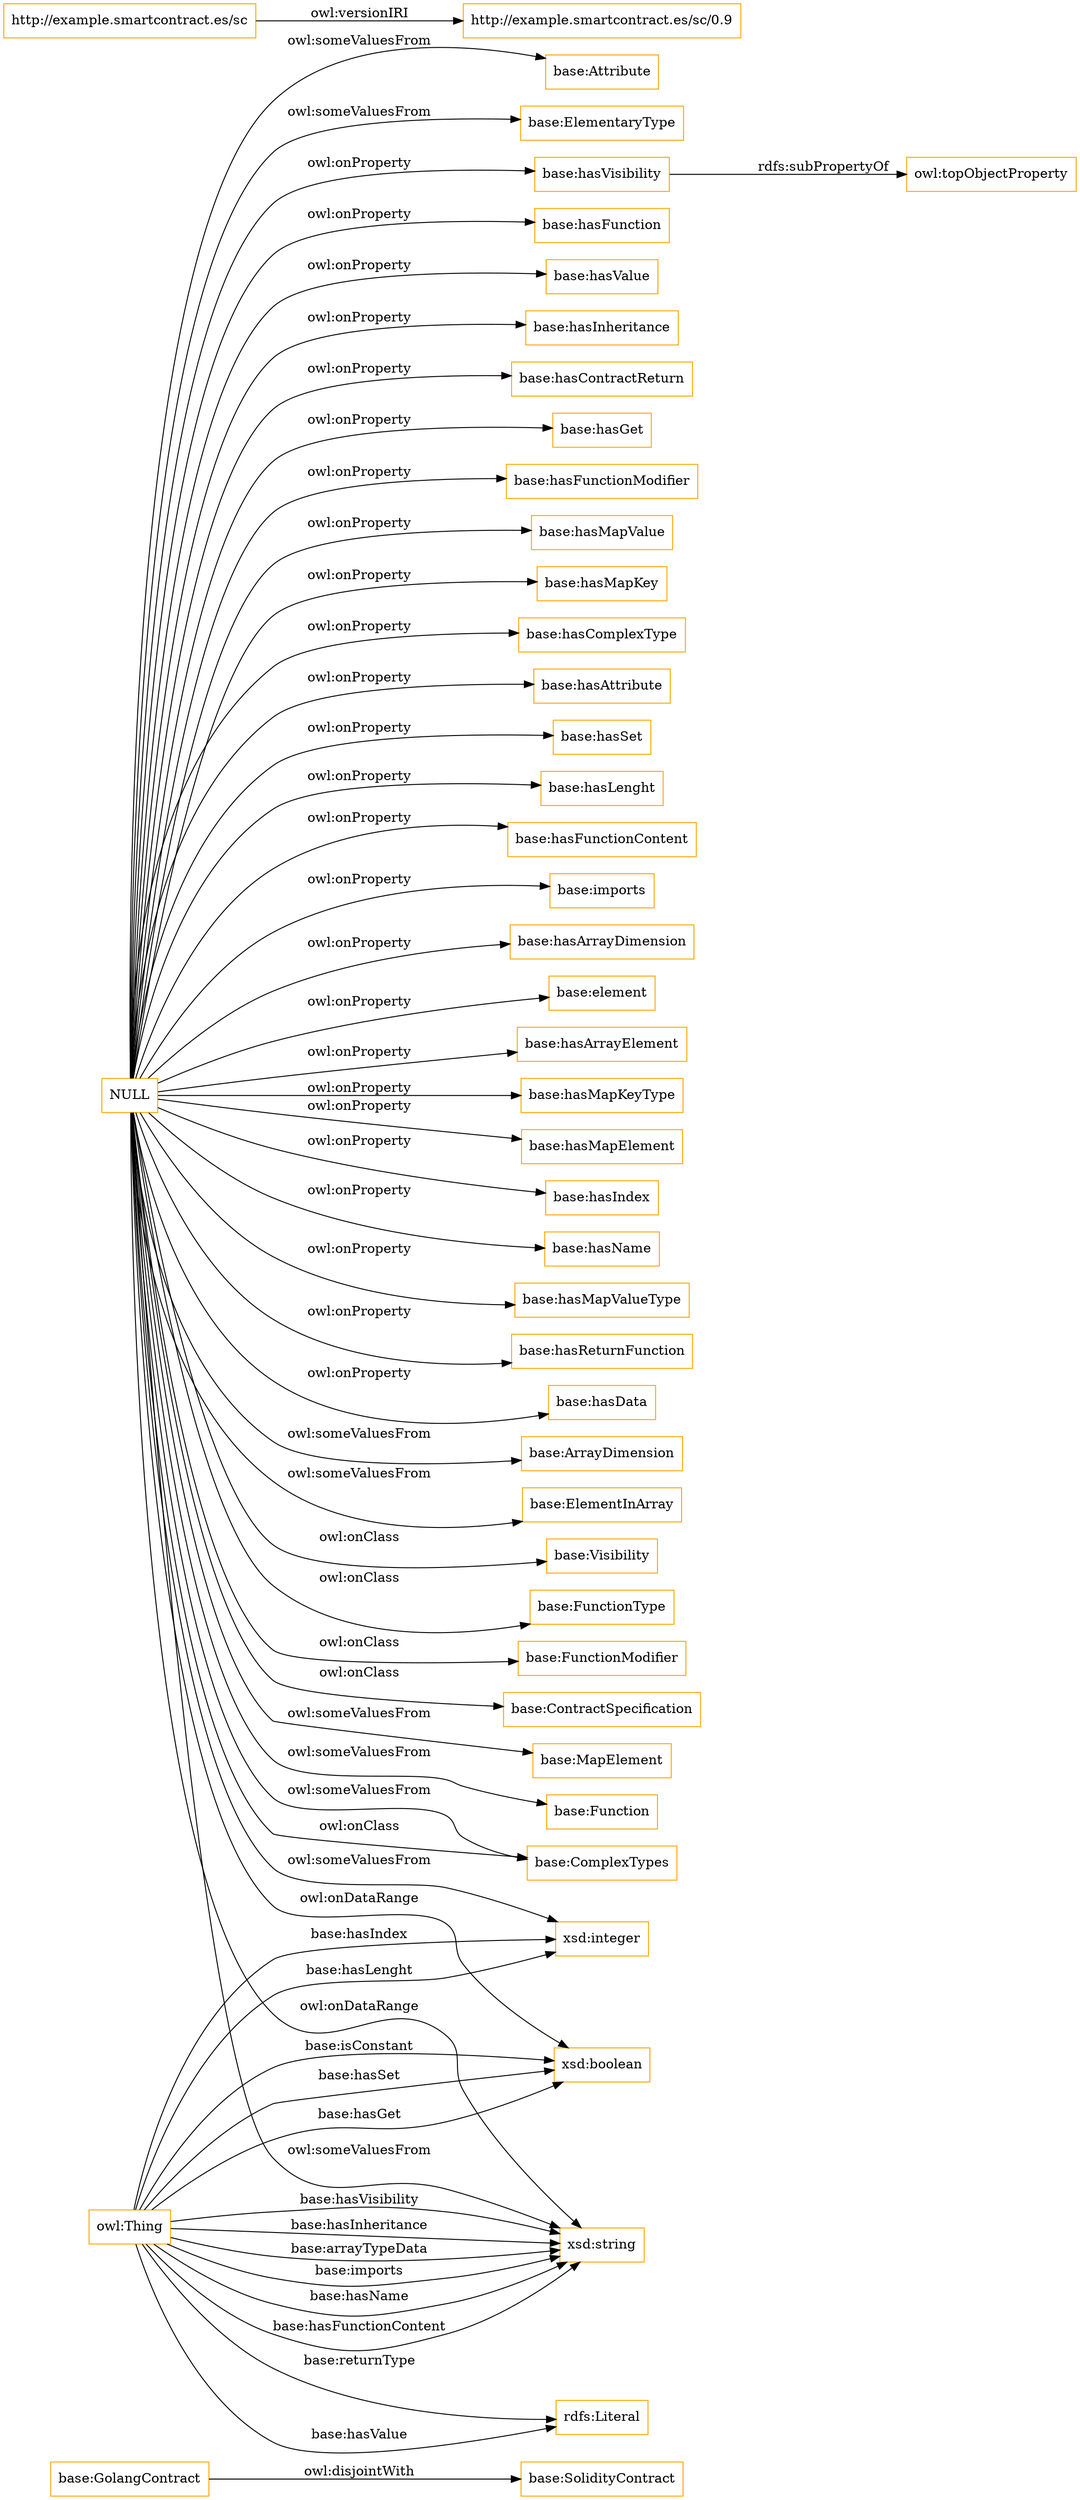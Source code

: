 digraph ar2dtool_diagram { 
rankdir=LR;
size="1501"
node [shape = rectangle, color="orange"]; "base:GolangContract" "base:ArrayDimension" "base:ElementInArray" "base:Visibility" "base:FunctionType" "base:SolidityContract" "base:FunctionModifier" "base:ContractSpecification" "base:MapElement" "base:Function" "base:ComplexTypes" "base:Attribute" "base:ElementaryType" ; /*classes style*/
	"base:hasVisibility" -> "owl:topObjectProperty" [ label = "rdfs:subPropertyOf" ];
	"base:GolangContract" -> "base:SolidityContract" [ label = "owl:disjointWith" ];
	"NULL" -> "base:hasFunction" [ label = "owl:onProperty" ];
	"NULL" -> "base:hasValue" [ label = "owl:onProperty" ];
	"NULL" -> "base:hasInheritance" [ label = "owl:onProperty" ];
	"NULL" -> "base:hasContractReturn" [ label = "owl:onProperty" ];
	"NULL" -> "base:ComplexTypes" [ label = "owl:someValuesFrom" ];
	"NULL" -> "base:hasVisibility" [ label = "owl:onProperty" ];
	"NULL" -> "base:Function" [ label = "owl:someValuesFrom" ];
	"NULL" -> "base:hasGet" [ label = "owl:onProperty" ];
	"NULL" -> "base:hasFunctionModifier" [ label = "owl:onProperty" ];
	"NULL" -> "base:MapElement" [ label = "owl:someValuesFrom" ];
	"NULL" -> "base:hasMapValue" [ label = "owl:onProperty" ];
	"NULL" -> "base:hasMapKey" [ label = "owl:onProperty" ];
	"NULL" -> "base:hasComplexType" [ label = "owl:onProperty" ];
	"NULL" -> "base:ElementInArray" [ label = "owl:someValuesFrom" ];
	"NULL" -> "base:hasAttribute" [ label = "owl:onProperty" ];
	"NULL" -> "base:hasSet" [ label = "owl:onProperty" ];
	"NULL" -> "base:hasLenght" [ label = "owl:onProperty" ];
	"NULL" -> "base:hasFunctionContent" [ label = "owl:onProperty" ];
	"NULL" -> "base:ComplexTypes" [ label = "owl:onClass" ];
	"NULL" -> "base:ElementaryType" [ label = "owl:someValuesFrom" ];
	"NULL" -> "base:imports" [ label = "owl:onProperty" ];
	"NULL" -> "base:hasArrayDimension" [ label = "owl:onProperty" ];
	"NULL" -> "base:ContractSpecification" [ label = "owl:onClass" ];
	"NULL" -> "base:element" [ label = "owl:onProperty" ];
	"NULL" -> "base:hasArrayElement" [ label = "owl:onProperty" ];
	"NULL" -> "base:FunctionType" [ label = "owl:onClass" ];
	"NULL" -> "base:hasMapKeyType" [ label = "owl:onProperty" ];
	"NULL" -> "base:FunctionModifier" [ label = "owl:onClass" ];
	"NULL" -> "base:Visibility" [ label = "owl:onClass" ];
	"NULL" -> "xsd:string" [ label = "owl:onDataRange" ];
	"NULL" -> "base:hasMapElement" [ label = "owl:onProperty" ];
	"NULL" -> "base:hasIndex" [ label = "owl:onProperty" ];
	"NULL" -> "xsd:boolean" [ label = "owl:onDataRange" ];
	"NULL" -> "xsd:integer" [ label = "owl:someValuesFrom" ];
	"NULL" -> "base:hasName" [ label = "owl:onProperty" ];
	"NULL" -> "base:hasMapValueType" [ label = "owl:onProperty" ];
	"NULL" -> "base:ArrayDimension" [ label = "owl:someValuesFrom" ];
	"NULL" -> "base:hasReturnFunction" [ label = "owl:onProperty" ];
	"NULL" -> "base:hasData" [ label = "owl:onProperty" ];
	"NULL" -> "base:Attribute" [ label = "owl:someValuesFrom" ];
	"NULL" -> "xsd:string" [ label = "owl:someValuesFrom" ];
	"http://example.smartcontract.es/sc" -> "http://example.smartcontract.es/sc/0.9" [ label = "owl:versionIRI" ];
	"owl:Thing" -> "xsd:boolean" [ label = "base:hasSet" ];
	"owl:Thing" -> "rdfs:Literal" [ label = "base:hasValue" ];
	"owl:Thing" -> "xsd:string" [ label = "base:hasVisibility" ];
	"owl:Thing" -> "xsd:string" [ label = "base:hasInheritance" ];
	"owl:Thing" -> "rdfs:Literal" [ label = "base:returnType" ];
	"owl:Thing" -> "xsd:integer" [ label = "base:hasIndex" ];
	"owl:Thing" -> "xsd:string" [ label = "base:arrayTypeData" ];
	"owl:Thing" -> "xsd:string" [ label = "base:imports" ];
	"owl:Thing" -> "xsd:boolean" [ label = "base:hasGet" ];
	"owl:Thing" -> "xsd:string" [ label = "base:hasName" ];
	"owl:Thing" -> "xsd:string" [ label = "base:hasFunctionContent" ];
	"owl:Thing" -> "xsd:boolean" [ label = "base:isConstant" ];
	"owl:Thing" -> "xsd:integer" [ label = "base:hasLenght" ];

}
